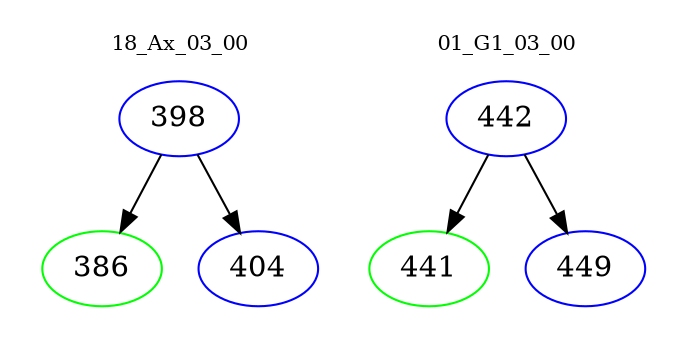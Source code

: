 digraph{
subgraph cluster_0 {
color = white
label = "18_Ax_03_00";
fontsize=10;
T0_398 [label="398", color="blue"]
T0_398 -> T0_386 [color="black"]
T0_386 [label="386", color="green"]
T0_398 -> T0_404 [color="black"]
T0_404 [label="404", color="blue"]
}
subgraph cluster_1 {
color = white
label = "01_G1_03_00";
fontsize=10;
T1_442 [label="442", color="blue"]
T1_442 -> T1_441 [color="black"]
T1_441 [label="441", color="green"]
T1_442 -> T1_449 [color="black"]
T1_449 [label="449", color="blue"]
}
}
